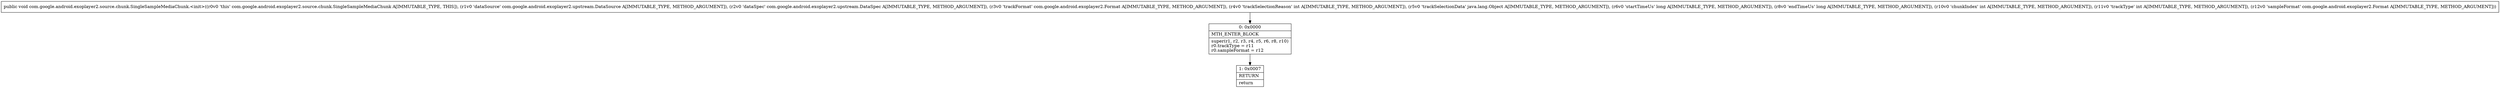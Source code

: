 digraph "CFG forcom.google.android.exoplayer2.source.chunk.SingleSampleMediaChunk.\<init\>(Lcom\/google\/android\/exoplayer2\/upstream\/DataSource;Lcom\/google\/android\/exoplayer2\/upstream\/DataSpec;Lcom\/google\/android\/exoplayer2\/Format;ILjava\/lang\/Object;JJIILcom\/google\/android\/exoplayer2\/Format;)V" {
Node_0 [shape=record,label="{0\:\ 0x0000|MTH_ENTER_BLOCK\l|super(r1, r2, r3, r4, r5, r6, r8, r10)\lr0.trackType = r11\lr0.sampleFormat = r12\l}"];
Node_1 [shape=record,label="{1\:\ 0x0007|RETURN\l|return\l}"];
MethodNode[shape=record,label="{public void com.google.android.exoplayer2.source.chunk.SingleSampleMediaChunk.\<init\>((r0v0 'this' com.google.android.exoplayer2.source.chunk.SingleSampleMediaChunk A[IMMUTABLE_TYPE, THIS]), (r1v0 'dataSource' com.google.android.exoplayer2.upstream.DataSource A[IMMUTABLE_TYPE, METHOD_ARGUMENT]), (r2v0 'dataSpec' com.google.android.exoplayer2.upstream.DataSpec A[IMMUTABLE_TYPE, METHOD_ARGUMENT]), (r3v0 'trackFormat' com.google.android.exoplayer2.Format A[IMMUTABLE_TYPE, METHOD_ARGUMENT]), (r4v0 'trackSelectionReason' int A[IMMUTABLE_TYPE, METHOD_ARGUMENT]), (r5v0 'trackSelectionData' java.lang.Object A[IMMUTABLE_TYPE, METHOD_ARGUMENT]), (r6v0 'startTimeUs' long A[IMMUTABLE_TYPE, METHOD_ARGUMENT]), (r8v0 'endTimeUs' long A[IMMUTABLE_TYPE, METHOD_ARGUMENT]), (r10v0 'chunkIndex' int A[IMMUTABLE_TYPE, METHOD_ARGUMENT]), (r11v0 'trackType' int A[IMMUTABLE_TYPE, METHOD_ARGUMENT]), (r12v0 'sampleFormat' com.google.android.exoplayer2.Format A[IMMUTABLE_TYPE, METHOD_ARGUMENT])) }"];
MethodNode -> Node_0;
Node_0 -> Node_1;
}

